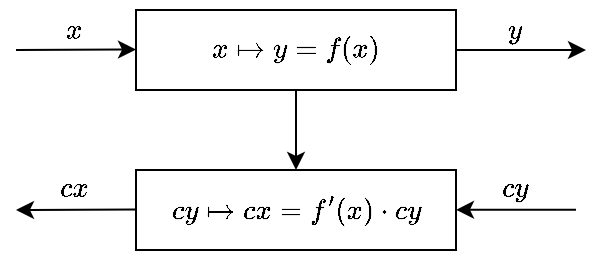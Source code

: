 <mxfile version="24.1.0" type="device">
  <diagram name="Page-1" id="WPf6wrc-Pd1-8DKw8K7x">
    <mxGraphModel dx="819" dy="482" grid="1" gridSize="10" guides="1" tooltips="1" connect="1" arrows="1" fold="1" page="1" pageScale="1" pageWidth="850" pageHeight="1100" math="1" shadow="0">
      <root>
        <mxCell id="0" />
        <mxCell id="1" parent="0" />
        <mxCell id="8hWpj6Z_eRL1QJvixAke-1" value="$$x \mapsto y = f(x)$$" style="rounded=0;whiteSpace=wrap;html=1;" parent="1" vertex="1">
          <mxGeometry x="280" y="280" width="160" height="40" as="geometry" />
        </mxCell>
        <mxCell id="8hWpj6Z_eRL1QJvixAke-2" value="" style="endArrow=classic;html=1;rounded=0;" parent="1" edge="1">
          <mxGeometry width="50" height="50" relative="1" as="geometry">
            <mxPoint x="220" y="300" as="sourcePoint" />
            <mxPoint x="280" y="299.76" as="targetPoint" />
          </mxGeometry>
        </mxCell>
        <mxCell id="8hWpj6Z_eRL1QJvixAke-3" value="" style="endArrow=classic;html=1;rounded=0;exitX=1;exitY=0.5;exitDx=0;exitDy=0;" parent="1" edge="1" source="8hWpj6Z_eRL1QJvixAke-1">
          <mxGeometry width="50" height="50" relative="1" as="geometry">
            <mxPoint x="445" y="299.76" as="sourcePoint" />
            <mxPoint x="505" y="300" as="targetPoint" />
          </mxGeometry>
        </mxCell>
        <mxCell id="8hWpj6Z_eRL1QJvixAke-4" value="$$ cy \mapsto cx =f&#39;(x) \cdot&amp;nbsp;cy$$" style="rounded=0;whiteSpace=wrap;html=1;" parent="1" vertex="1">
          <mxGeometry x="280" y="360" width="160" height="40" as="geometry" />
        </mxCell>
        <mxCell id="8hWpj6Z_eRL1QJvixAke-5" value="" style="endArrow=classic;html=1;rounded=0;" parent="1" edge="1">
          <mxGeometry width="50" height="50" relative="1" as="geometry">
            <mxPoint x="500" y="379.89" as="sourcePoint" />
            <mxPoint x="440" y="379.89" as="targetPoint" />
          </mxGeometry>
        </mxCell>
        <mxCell id="8hWpj6Z_eRL1QJvixAke-6" value="" style="endArrow=classic;html=1;rounded=0;" parent="1" edge="1">
          <mxGeometry width="50" height="50" relative="1" as="geometry">
            <mxPoint x="280" y="379.76" as="sourcePoint" />
            <mxPoint x="220" y="380" as="targetPoint" />
          </mxGeometry>
        </mxCell>
        <mxCell id="8hWpj6Z_eRL1QJvixAke-7" value="" style="endArrow=classic;html=1;rounded=0;entryX=0.5;entryY=0;entryDx=0;entryDy=0;flowAnimation=0;shadow=0;strokeWidth=1;exitX=0.5;exitY=1;exitDx=0;exitDy=0;" parent="1" source="8hWpj6Z_eRL1QJvixAke-1" target="8hWpj6Z_eRL1QJvixAke-4" edge="1">
          <mxGeometry width="50" height="50" relative="1" as="geometry">
            <mxPoint x="319.76" y="320" as="sourcePoint" />
            <mxPoint x="319.76" y="360" as="targetPoint" />
          </mxGeometry>
        </mxCell>
        <mxCell id="8hWpj6Z_eRL1QJvixAke-9" value="&lt;div&gt;$$x$$&lt;/div&gt;" style="text;html=1;align=center;verticalAlign=middle;whiteSpace=wrap;rounded=0;" parent="1" vertex="1">
          <mxGeometry x="219" y="275" width="60" height="30" as="geometry" />
        </mxCell>
        <mxCell id="8hWpj6Z_eRL1QJvixAke-10" value="&lt;div&gt;$$y$$&lt;/div&gt;" style="text;html=1;align=center;verticalAlign=middle;whiteSpace=wrap;rounded=0;" parent="1" vertex="1">
          <mxGeometry x="440" y="275" width="60" height="30" as="geometry" />
        </mxCell>
        <mxCell id="8hWpj6Z_eRL1QJvixAke-11" value="$$cx$$" style="text;html=1;align=center;verticalAlign=middle;whiteSpace=wrap;rounded=0;" parent="1" vertex="1">
          <mxGeometry x="219" y="354" width="60" height="30" as="geometry" />
        </mxCell>
        <mxCell id="8hWpj6Z_eRL1QJvixAke-12" value="$$cy$$" style="text;html=1;align=center;verticalAlign=middle;whiteSpace=wrap;rounded=0;" parent="1" vertex="1">
          <mxGeometry x="440" y="354" width="60" height="30" as="geometry" />
        </mxCell>
      </root>
    </mxGraphModel>
  </diagram>
</mxfile>
